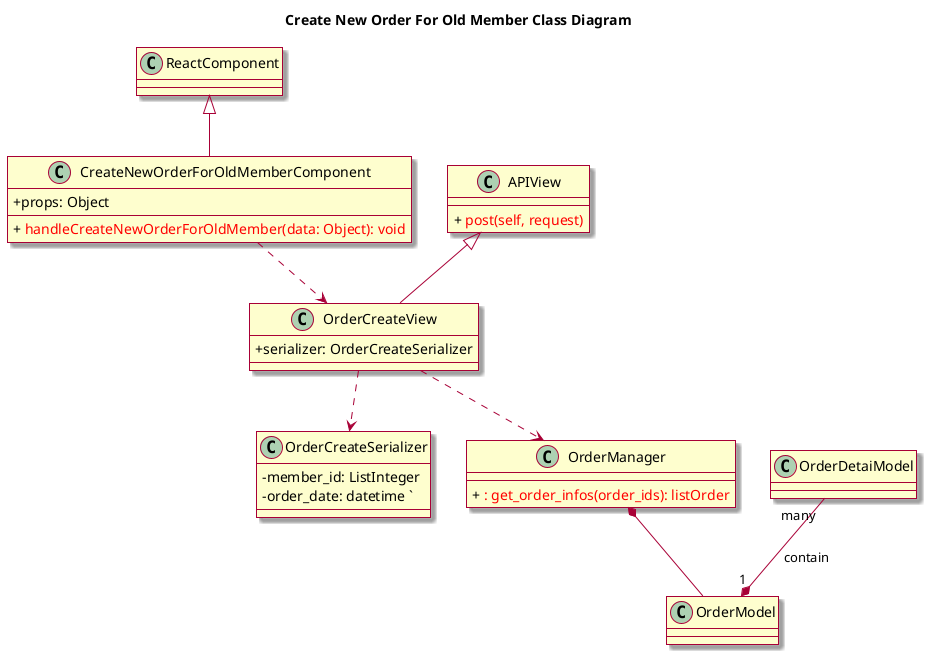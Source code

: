@startuml
skin rose
skinparam classAttributeIconSize 0

title Create New Order For Old Member Class Diagram
class ReactComponent

class CreateNewOrderForOldMemberComponent {
	+ props: Object
	+ {method} <color:red> handleCreateNewOrderForOldMember(data: Object): void
}

class OrderCreateView {
	+ serializer: OrderCreateSerializer
}

class APIView {
	+ {method} <color:red> post(self, request)
}

class OrderCreateSerializer {
    - member_id: ListInteger
	- order_date: datetime `
}


class OrderManager {
	+ {method} <color:red> : get_order_infos(order_ids): listOrder
}

class OrderModel 
class OrderDetaiModel

ReactComponent <|-- CreateNewOrderForOldMemberComponent
APIView <|-- OrderCreateView
CreateNewOrderForOldMemberComponent ..> OrderCreateView
OrderCreateView ..> OrderCreateSerializer
OrderCreateView ..> OrderManager
OrderManager *-- OrderModel
OrderDetaiModel "many" --* "1"OrderModel :contain
@enduml
